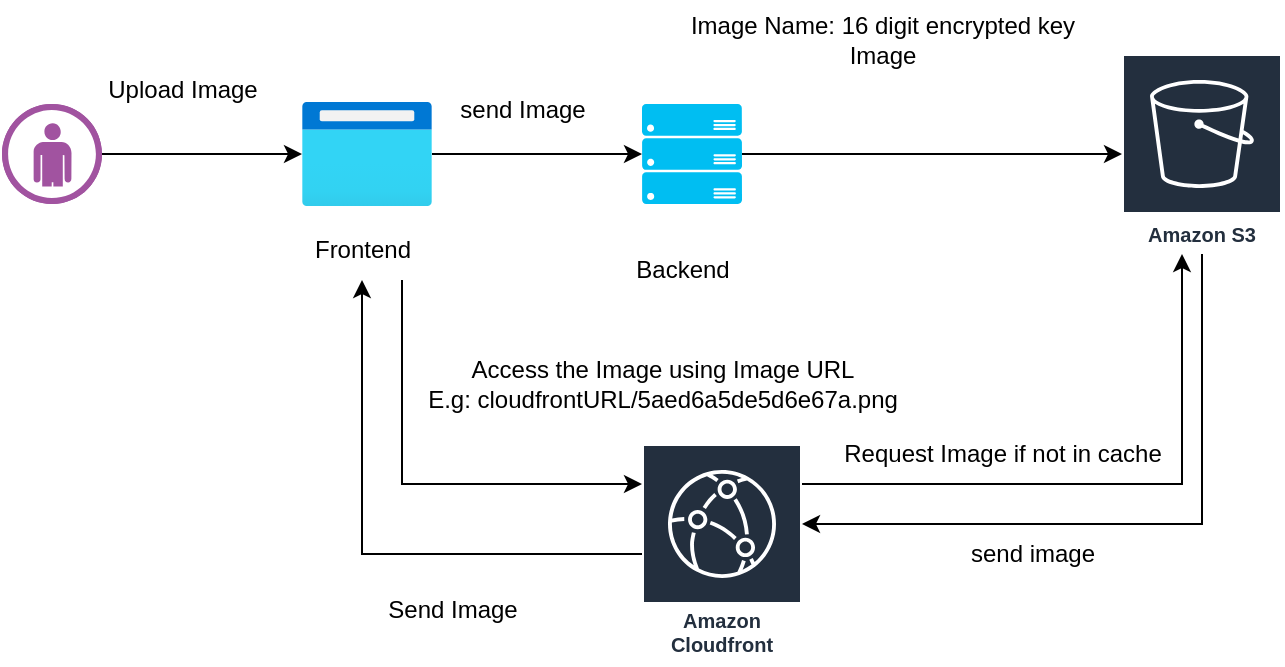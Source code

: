 <mxfile version="22.1.21" type="device">
  <diagram name="Page-1" id="rVJaWI2pYBklcYkn2tDm">
    <mxGraphModel dx="978" dy="507" grid="1" gridSize="10" guides="1" tooltips="1" connect="1" arrows="1" fold="1" page="1" pageScale="1" pageWidth="850" pageHeight="1100" math="0" shadow="0">
      <root>
        <mxCell id="0" />
        <mxCell id="1" parent="0" />
        <mxCell id="dqSMolaptxXMsk7kJBbx-4" style="edgeStyle=orthogonalEdgeStyle;rounded=0;orthogonalLoop=1;jettySize=auto;html=1;" edge="1" parent="1" source="dqSMolaptxXMsk7kJBbx-2" target="dqSMolaptxXMsk7kJBbx-3">
          <mxGeometry relative="1" as="geometry" />
        </mxCell>
        <mxCell id="dqSMolaptxXMsk7kJBbx-19" style="edgeStyle=orthogonalEdgeStyle;rounded=0;orthogonalLoop=1;jettySize=auto;html=1;" edge="1" parent="1" source="dqSMolaptxXMsk7kJBbx-8" target="dqSMolaptxXMsk7kJBbx-16">
          <mxGeometry relative="1" as="geometry">
            <Array as="points">
              <mxPoint x="340" y="380" />
            </Array>
          </mxGeometry>
        </mxCell>
        <mxCell id="dqSMolaptxXMsk7kJBbx-2" value="" style="verticalLabelPosition=bottom;sketch=0;html=1;fillColor=#A153A0;strokeColor=#ffffff;verticalAlign=top;align=center;points=[[0,0.5,0],[0.125,0.25,0],[0.25,0,0],[0.5,0,0],[0.75,0,0],[0.875,0.25,0],[1,0.5,0],[0.875,0.75,0],[0.75,1,0],[0.5,1,0],[0.125,0.75,0]];pointerEvents=1;shape=mxgraph.cisco_safe.compositeIcon;bgIcon=ellipse;resIcon=mxgraph.cisco_safe.design.user;" vertex="1" parent="1">
          <mxGeometry x="140" y="190" width="50" height="50" as="geometry" />
        </mxCell>
        <mxCell id="dqSMolaptxXMsk7kJBbx-3" value="" style="image;aspect=fixed;html=1;points=[];align=center;fontSize=12;image=img/lib/azure2/general/Browser.svg;" vertex="1" parent="1">
          <mxGeometry x="290" y="189" width="65" height="52" as="geometry" />
        </mxCell>
        <mxCell id="dqSMolaptxXMsk7kJBbx-5" value="Upload Image" style="text;html=1;align=center;verticalAlign=middle;resizable=0;points=[];autosize=1;strokeColor=none;fillColor=none;" vertex="1" parent="1">
          <mxGeometry x="180" y="168" width="100" height="30" as="geometry" />
        </mxCell>
        <mxCell id="dqSMolaptxXMsk7kJBbx-14" style="edgeStyle=orthogonalEdgeStyle;rounded=0;orthogonalLoop=1;jettySize=auto;html=1;" edge="1" parent="1" source="dqSMolaptxXMsk7kJBbx-7" target="dqSMolaptxXMsk7kJBbx-12">
          <mxGeometry relative="1" as="geometry" />
        </mxCell>
        <mxCell id="dqSMolaptxXMsk7kJBbx-7" value="" style="verticalLabelPosition=bottom;html=1;verticalAlign=top;align=center;strokeColor=none;fillColor=#00BEF2;shape=mxgraph.azure.server_rack;" vertex="1" parent="1">
          <mxGeometry x="460" y="190" width="50" height="50" as="geometry" />
        </mxCell>
        <mxCell id="dqSMolaptxXMsk7kJBbx-8" value="Frontend" style="text;html=1;align=center;verticalAlign=middle;resizable=0;points=[];autosize=1;strokeColor=none;fillColor=none;" vertex="1" parent="1">
          <mxGeometry x="285" y="248" width="70" height="30" as="geometry" />
        </mxCell>
        <mxCell id="dqSMolaptxXMsk7kJBbx-9" value="Backend" style="text;html=1;align=center;verticalAlign=middle;resizable=0;points=[];autosize=1;strokeColor=none;fillColor=none;" vertex="1" parent="1">
          <mxGeometry x="445" y="258" width="70" height="30" as="geometry" />
        </mxCell>
        <mxCell id="dqSMolaptxXMsk7kJBbx-10" style="edgeStyle=orthogonalEdgeStyle;rounded=0;orthogonalLoop=1;jettySize=auto;html=1;entryX=0;entryY=0.5;entryDx=0;entryDy=0;entryPerimeter=0;" edge="1" parent="1" source="dqSMolaptxXMsk7kJBbx-3" target="dqSMolaptxXMsk7kJBbx-7">
          <mxGeometry relative="1" as="geometry" />
        </mxCell>
        <mxCell id="dqSMolaptxXMsk7kJBbx-17" style="edgeStyle=orthogonalEdgeStyle;rounded=0;orthogonalLoop=1;jettySize=auto;html=1;" edge="1" parent="1" source="dqSMolaptxXMsk7kJBbx-12" target="dqSMolaptxXMsk7kJBbx-16">
          <mxGeometry relative="1" as="geometry">
            <Array as="points">
              <mxPoint x="740" y="400" />
            </Array>
          </mxGeometry>
        </mxCell>
        <mxCell id="dqSMolaptxXMsk7kJBbx-12" value="Amazon S3" style="sketch=0;outlineConnect=0;fontColor=#232F3E;gradientColor=none;strokeColor=#ffffff;fillColor=#232F3E;dashed=0;verticalLabelPosition=middle;verticalAlign=bottom;align=center;html=1;whiteSpace=wrap;fontSize=10;fontStyle=1;spacing=3;shape=mxgraph.aws4.productIcon;prIcon=mxgraph.aws4.s3;" vertex="1" parent="1">
          <mxGeometry x="700" y="165" width="80" height="100" as="geometry" />
        </mxCell>
        <mxCell id="dqSMolaptxXMsk7kJBbx-13" value="send Image" style="text;html=1;align=center;verticalAlign=middle;resizable=0;points=[];autosize=1;strokeColor=none;fillColor=none;" vertex="1" parent="1">
          <mxGeometry x="355" y="178" width="90" height="30" as="geometry" />
        </mxCell>
        <mxCell id="dqSMolaptxXMsk7kJBbx-15" value="Image Name: 16 digit encrypted key&lt;br&gt;Image" style="text;html=1;align=center;verticalAlign=middle;resizable=0;points=[];autosize=1;strokeColor=none;fillColor=none;" vertex="1" parent="1">
          <mxGeometry x="470" y="138" width="220" height="40" as="geometry" />
        </mxCell>
        <mxCell id="dqSMolaptxXMsk7kJBbx-21" style="edgeStyle=orthogonalEdgeStyle;rounded=0;orthogonalLoop=1;jettySize=auto;html=1;" edge="1" parent="1" source="dqSMolaptxXMsk7kJBbx-16" target="dqSMolaptxXMsk7kJBbx-12">
          <mxGeometry relative="1" as="geometry">
            <Array as="points">
              <mxPoint x="730" y="380" />
            </Array>
          </mxGeometry>
        </mxCell>
        <mxCell id="dqSMolaptxXMsk7kJBbx-26" style="edgeStyle=orthogonalEdgeStyle;rounded=0;orthogonalLoop=1;jettySize=auto;html=1;" edge="1" parent="1" source="dqSMolaptxXMsk7kJBbx-16" target="dqSMolaptxXMsk7kJBbx-8">
          <mxGeometry relative="1" as="geometry" />
        </mxCell>
        <mxCell id="dqSMolaptxXMsk7kJBbx-16" value="Amazon Cloudfront" style="sketch=0;outlineConnect=0;fontColor=#232F3E;gradientColor=none;strokeColor=#ffffff;fillColor=#232F3E;dashed=0;verticalLabelPosition=middle;verticalAlign=bottom;align=center;html=1;whiteSpace=wrap;fontSize=10;fontStyle=1;spacing=3;shape=mxgraph.aws4.productIcon;prIcon=mxgraph.aws4.cloudfront;" vertex="1" parent="1">
          <mxGeometry x="460" y="360" width="80" height="110" as="geometry" />
        </mxCell>
        <mxCell id="dqSMolaptxXMsk7kJBbx-20" value="Access the Image using Image URL&lt;br&gt;E.g: cloudfrontURL/5aed6a5de5d6e67a.png" style="text;html=1;align=center;verticalAlign=middle;resizable=0;points=[];autosize=1;strokeColor=none;fillColor=none;" vertex="1" parent="1">
          <mxGeometry x="340" y="310" width="260" height="40" as="geometry" />
        </mxCell>
        <mxCell id="dqSMolaptxXMsk7kJBbx-22" value="Request Image if not in cache" style="text;html=1;align=center;verticalAlign=middle;resizable=0;points=[];autosize=1;strokeColor=none;fillColor=none;" vertex="1" parent="1">
          <mxGeometry x="550" y="350" width="180" height="30" as="geometry" />
        </mxCell>
        <mxCell id="dqSMolaptxXMsk7kJBbx-25" value="send image" style="text;html=1;align=center;verticalAlign=middle;resizable=0;points=[];autosize=1;strokeColor=none;fillColor=none;" vertex="1" parent="1">
          <mxGeometry x="610" y="400" width="90" height="30" as="geometry" />
        </mxCell>
        <mxCell id="dqSMolaptxXMsk7kJBbx-27" value="Send Image" style="text;html=1;align=center;verticalAlign=middle;resizable=0;points=[];autosize=1;strokeColor=none;fillColor=none;" vertex="1" parent="1">
          <mxGeometry x="320" y="428" width="90" height="30" as="geometry" />
        </mxCell>
      </root>
    </mxGraphModel>
  </diagram>
</mxfile>
